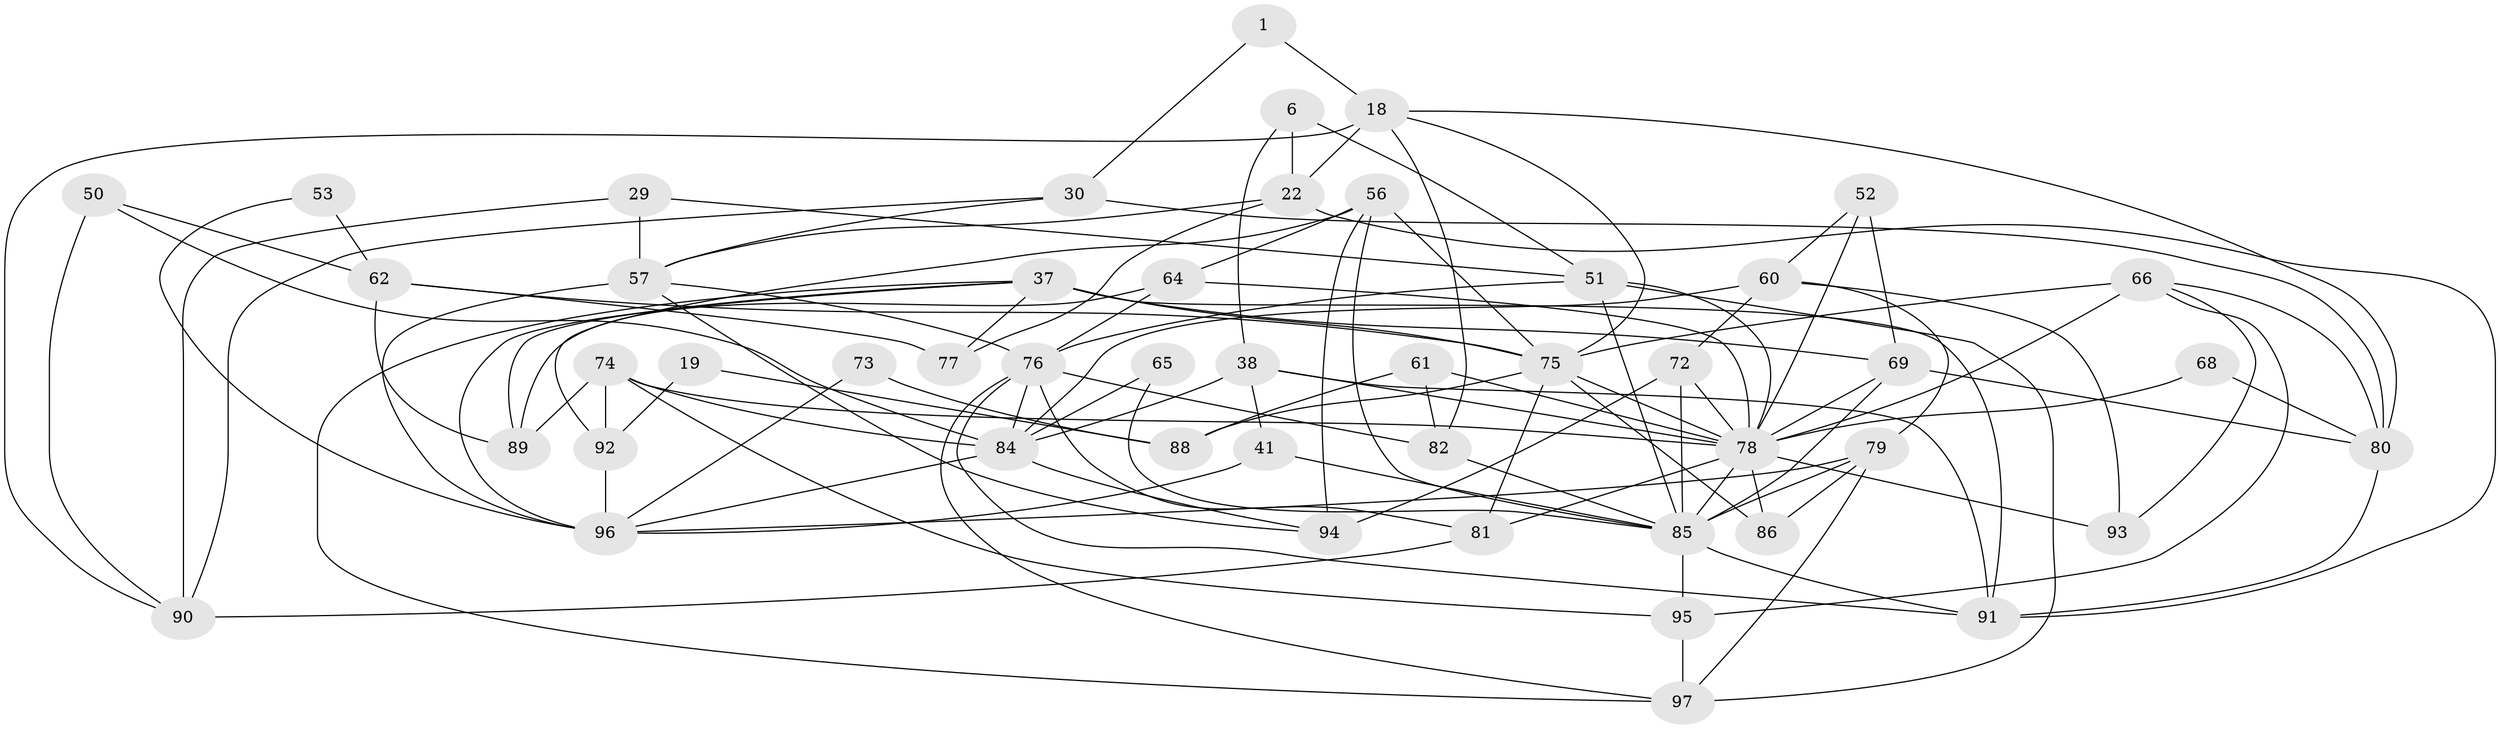 // original degree distribution, {2: 0.12371134020618557, 4: 0.24742268041237114, 3: 0.32989690721649484, 5: 0.1134020618556701, 7: 0.07216494845360824, 6: 0.10309278350515463, 8: 0.010309278350515464}
// Generated by graph-tools (version 1.1) at 2025/51/03/09/25 04:51:14]
// undirected, 48 vertices, 115 edges
graph export_dot {
graph [start="1"]
  node [color=gray90,style=filled];
  1;
  6 [super="+5"];
  18;
  19;
  22 [super="+7"];
  29;
  30;
  37 [super="+9+28"];
  38 [super="+36"];
  41 [super="+4"];
  50;
  51 [super="+39"];
  52 [super="+10"];
  53;
  56 [super="+35"];
  57 [super="+48"];
  60 [super="+17+33"];
  61;
  62;
  64 [super="+20"];
  65;
  66 [super="+42+55"];
  68;
  69 [super="+14"];
  72;
  73;
  74 [super="+58"];
  75 [super="+43+47+67"];
  76 [super="+71+21"];
  77;
  78 [super="+12+70+46+45"];
  79;
  80;
  81 [super="+63"];
  82;
  84 [super="+8+31"];
  85 [super="+24+40+59"];
  86;
  88;
  89;
  90;
  91 [super="+87"];
  92;
  93;
  94 [super="+25"];
  95;
  96 [super="+54"];
  97 [super="+83"];
  1 -- 18;
  1 -- 30;
  6 -- 22;
  6 -- 51 [weight=2];
  6 -- 38;
  18 -- 80;
  18 -- 22 [weight=2];
  18 -- 82;
  18 -- 90;
  18 -- 75;
  19 -- 88;
  19 -- 92;
  22 -- 57 [weight=2];
  22 -- 77;
  22 -- 91;
  29 -- 90;
  29 -- 51;
  29 -- 57;
  30 -- 57;
  30 -- 90;
  30 -- 80;
  37 -- 89;
  37 -- 91 [weight=2];
  37 -- 96;
  37 -- 69;
  37 -- 77;
  37 -- 75 [weight=2];
  37 -- 97;
  38 -- 91;
  38 -- 41 [weight=2];
  38 -- 84 [weight=2];
  38 -- 78 [weight=2];
  41 -- 96;
  41 -- 85;
  50 -- 62;
  50 -- 90;
  50 -- 84;
  51 -- 78 [weight=2];
  51 -- 85;
  51 -- 76;
  51 -- 97;
  52 -- 69 [weight=2];
  52 -- 78;
  52 -- 60;
  53 -- 62;
  53 -- 96;
  56 -- 92;
  56 -- 85;
  56 -- 94;
  56 -- 75;
  56 -- 64 [weight=2];
  57 -- 94;
  57 -- 96 [weight=2];
  57 -- 76;
  60 -- 72 [weight=2];
  60 -- 84;
  60 -- 93;
  60 -- 79 [weight=2];
  61 -- 82;
  61 -- 88;
  61 -- 78 [weight=2];
  62 -- 77;
  62 -- 89;
  62 -- 75 [weight=2];
  64 -- 78 [weight=2];
  64 -- 89;
  64 -- 76;
  65 -- 84;
  65 -- 85;
  66 -- 80;
  66 -- 93;
  66 -- 95;
  66 -- 75 [weight=3];
  66 -- 78;
  68 -- 80;
  68 -- 78;
  69 -- 80;
  69 -- 85 [weight=3];
  69 -- 78;
  72 -- 85;
  72 -- 94 [weight=2];
  72 -- 78 [weight=2];
  73 -- 88;
  73 -- 96;
  74 -- 89;
  74 -- 92;
  74 -- 84;
  74 -- 78;
  74 -- 95;
  75 -- 88;
  75 -- 86;
  75 -- 81;
  75 -- 78 [weight=2];
  76 -- 97;
  76 -- 84 [weight=3];
  76 -- 91 [weight=2];
  76 -- 81;
  76 -- 82;
  78 -- 93 [weight=2];
  78 -- 85;
  78 -- 81;
  78 -- 86;
  79 -- 96;
  79 -- 86;
  79 -- 85;
  79 -- 97;
  80 -- 91 [weight=2];
  81 -- 90;
  82 -- 85;
  84 -- 96;
  84 -- 94;
  85 -- 95;
  85 -- 91;
  92 -- 96;
  95 -- 97;
}

